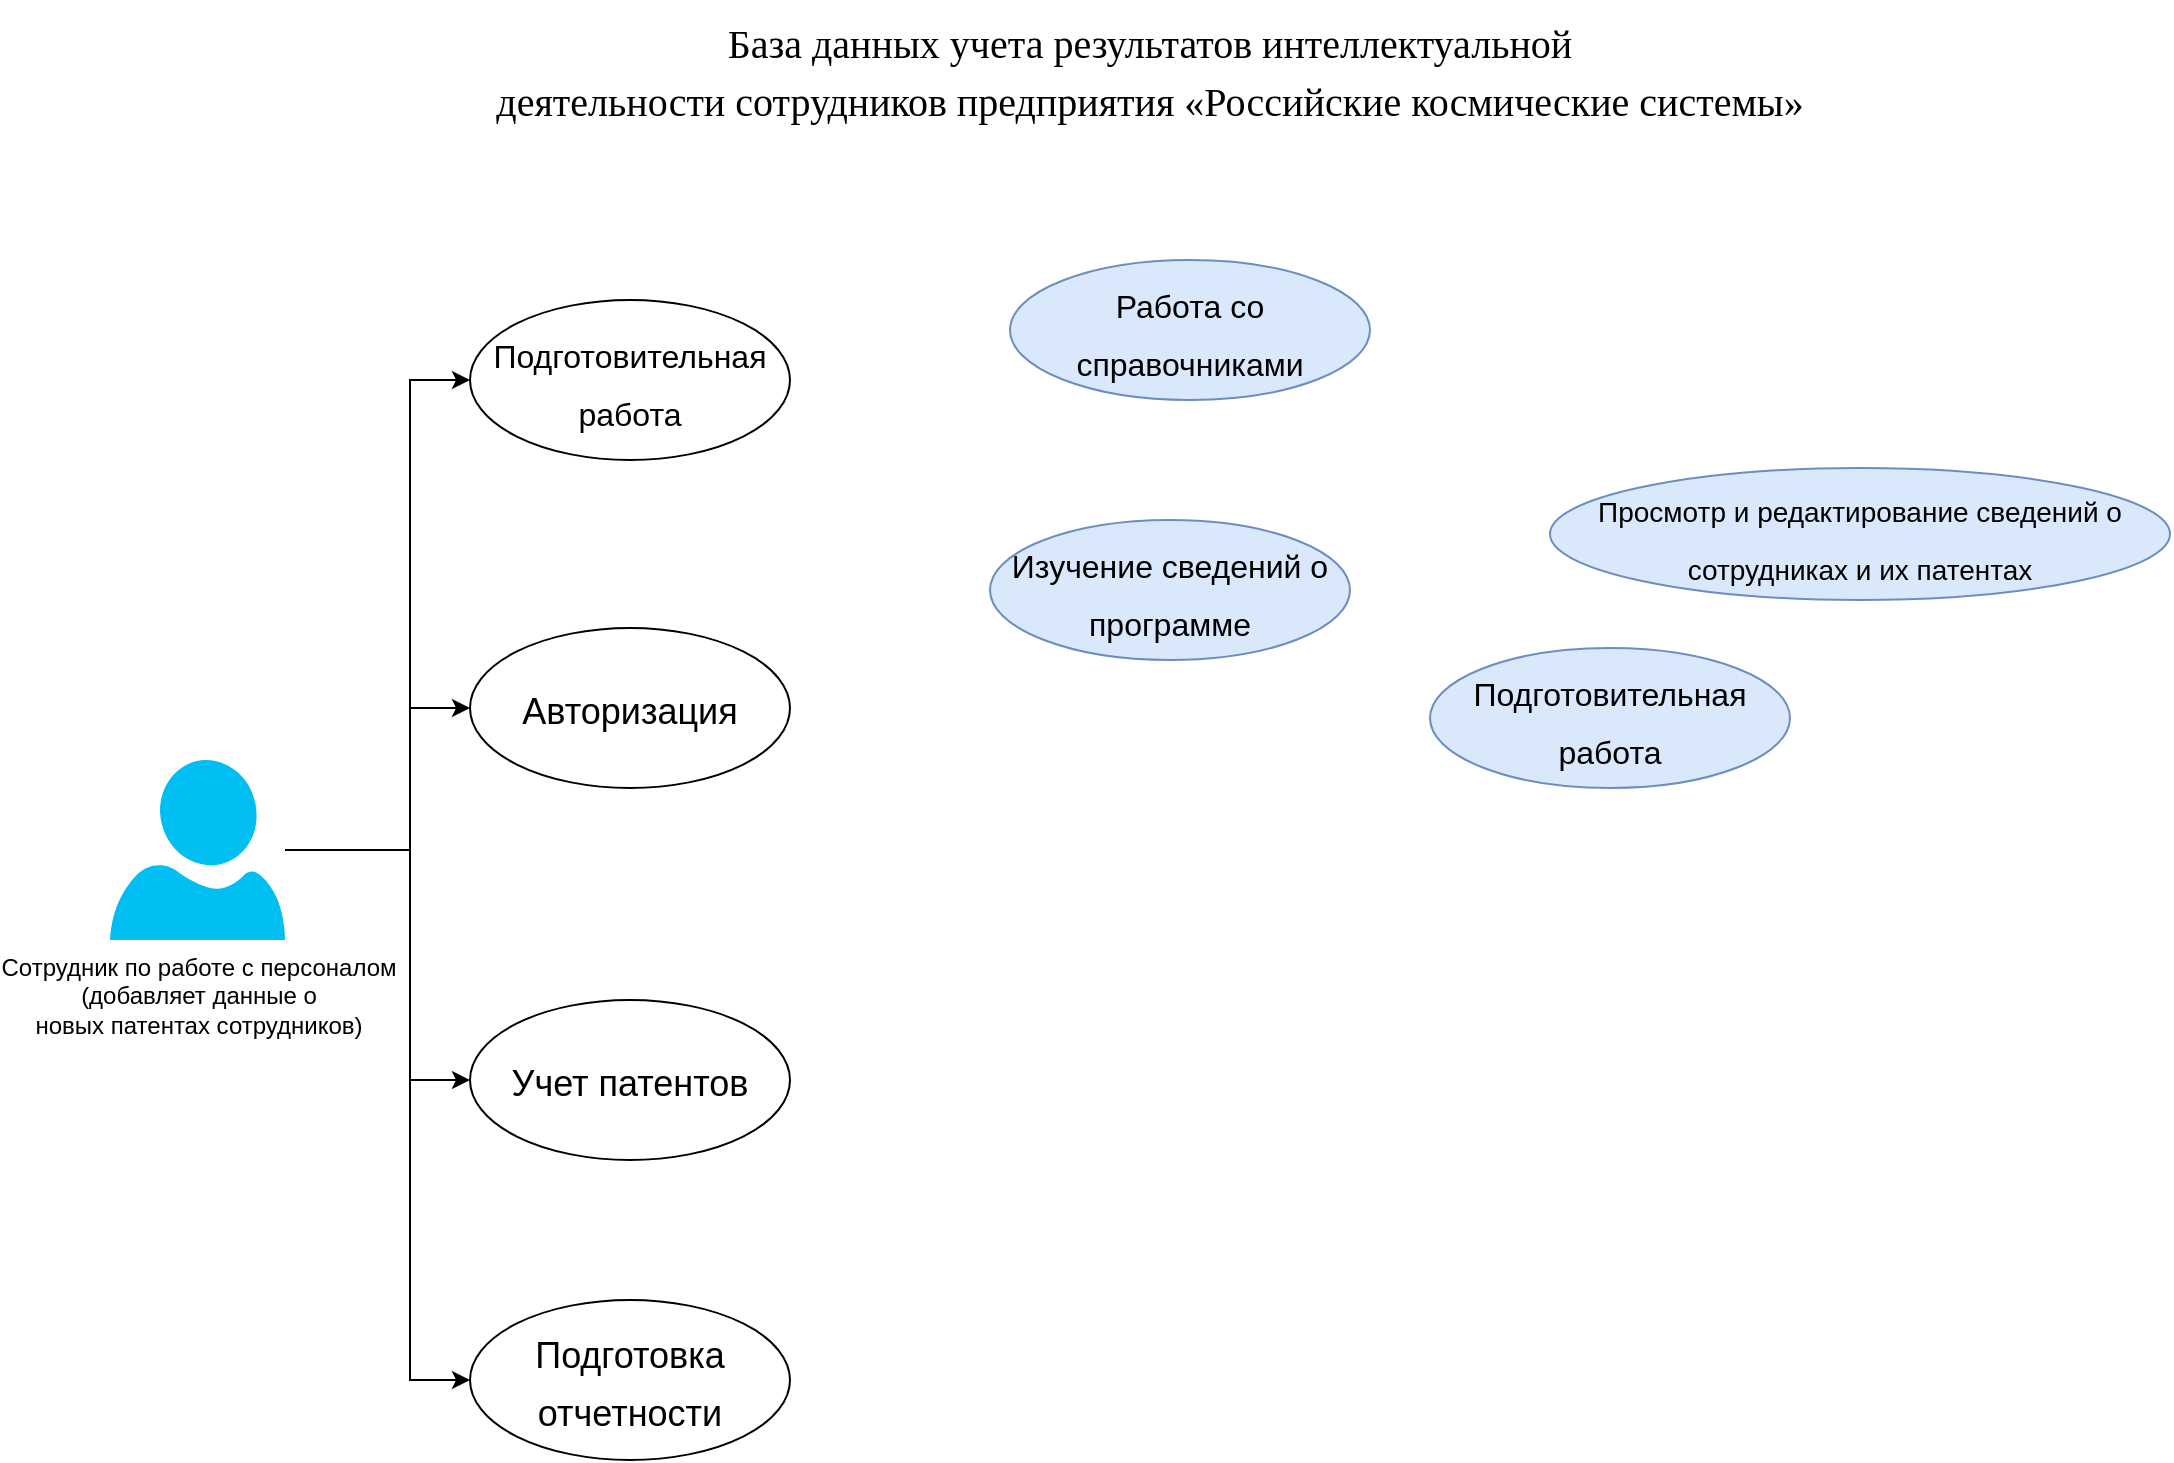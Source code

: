 <mxfile version="13.1.3" type="github"><diagram id="xEeoVOMokPCUPzb6GTdT" name="Page-1"><mxGraphModel dx="1550" dy="864" grid="1" gridSize="10" guides="1" tooltips="1" connect="1" arrows="1" fold="1" page="1" pageScale="1" pageWidth="1169" pageHeight="827" math="0" shadow="0"><root><mxCell id="0"/><mxCell id="1" parent="0"/><mxCell id="AmRJrW9hrM3cdkwGH1nl-7" style="edgeStyle=orthogonalEdgeStyle;rounded=0;orthogonalLoop=1;jettySize=auto;html=1;entryX=0;entryY=0.5;entryDx=0;entryDy=0;fontSize=24;" edge="1" parent="1" source="AmRJrW9hrM3cdkwGH1nl-1" target="AmRJrW9hrM3cdkwGH1nl-3"><mxGeometry relative="1" as="geometry"><Array as="points"><mxPoint x="210" y="485"/><mxPoint x="210" y="414"/></Array></mxGeometry></mxCell><mxCell id="AmRJrW9hrM3cdkwGH1nl-8" style="edgeStyle=orthogonalEdgeStyle;rounded=0;orthogonalLoop=1;jettySize=auto;html=1;entryX=0;entryY=0.5;entryDx=0;entryDy=0;fontSize=24;" edge="1" parent="1" source="AmRJrW9hrM3cdkwGH1nl-1" target="AmRJrW9hrM3cdkwGH1nl-5"><mxGeometry relative="1" as="geometry"><Array as="points"><mxPoint x="210" y="485"/><mxPoint x="210" y="250"/></Array></mxGeometry></mxCell><mxCell id="AmRJrW9hrM3cdkwGH1nl-9" style="edgeStyle=orthogonalEdgeStyle;rounded=0;orthogonalLoop=1;jettySize=auto;html=1;entryX=0;entryY=0.5;entryDx=0;entryDy=0;fontSize=24;" edge="1" parent="1" source="AmRJrW9hrM3cdkwGH1nl-1" target="AmRJrW9hrM3cdkwGH1nl-6"><mxGeometry relative="1" as="geometry"><Array as="points"><mxPoint x="210" y="485"/><mxPoint x="210" y="600"/></Array></mxGeometry></mxCell><mxCell id="AmRJrW9hrM3cdkwGH1nl-10" style="edgeStyle=orthogonalEdgeStyle;rounded=0;orthogonalLoop=1;jettySize=auto;html=1;entryX=0;entryY=0.5;entryDx=0;entryDy=0;fontSize=24;" edge="1" parent="1" source="AmRJrW9hrM3cdkwGH1nl-1" target="AmRJrW9hrM3cdkwGH1nl-4"><mxGeometry relative="1" as="geometry"><Array as="points"><mxPoint x="210" y="485"/><mxPoint x="210" y="750"/></Array></mxGeometry></mxCell><mxCell id="AmRJrW9hrM3cdkwGH1nl-1" value="Сотрудник по работе с персоналом&lt;br&gt;(добавляет данные о &lt;br&gt;новых патентах сотрудников)" style="verticalLabelPosition=bottom;html=1;verticalAlign=top;align=center;strokeColor=none;fillColor=#00BEF2;shape=mxgraph.azure.user;" vertex="1" parent="1"><mxGeometry x="60" y="440" width="87.5" height="90" as="geometry"/></mxCell><mxCell id="AmRJrW9hrM3cdkwGH1nl-2" value="&lt;span style=&quot;font-size: 20px ; font-family: &amp;#34;times new roman&amp;#34; , serif&quot;&gt;База данных учета результатов интеллектуальной&lt;br&gt;деятельности сотрудников предприятия «Российские космические системы&lt;/span&gt;&lt;span style=&quot;font-family: &amp;#34;times new roman&amp;#34; , serif&quot;&gt;&lt;font style=&quot;font-size: 20px&quot;&gt;»&lt;/font&gt;&lt;/span&gt;" style="text;html=1;strokeColor=none;fillColor=none;align=center;verticalAlign=middle;whiteSpace=wrap;rounded=0;fontSize=24;" vertex="1" parent="1"><mxGeometry x="250" y="60" width="660" height="70" as="geometry"/></mxCell><mxCell id="AmRJrW9hrM3cdkwGH1nl-3" value="&lt;font style=&quot;font-size: 18px&quot;&gt;Авторизация&lt;/font&gt;" style="ellipse;whiteSpace=wrap;html=1;fontSize=24;" vertex="1" parent="1"><mxGeometry x="240" y="374" width="160" height="80" as="geometry"/></mxCell><mxCell id="AmRJrW9hrM3cdkwGH1nl-4" value="&lt;font style=&quot;font-size: 18px&quot;&gt;Подготовка отчетности&lt;/font&gt;" style="ellipse;whiteSpace=wrap;html=1;fontSize=24;" vertex="1" parent="1"><mxGeometry x="240" y="710" width="160" height="80" as="geometry"/></mxCell><mxCell id="AmRJrW9hrM3cdkwGH1nl-5" value="&lt;font style=&quot;font-size: 16px&quot;&gt;Подготовительная работа&lt;/font&gt;" style="ellipse;whiteSpace=wrap;html=1;fontSize=24;" vertex="1" parent="1"><mxGeometry x="240" y="210" width="160" height="80" as="geometry"/></mxCell><mxCell id="AmRJrW9hrM3cdkwGH1nl-6" value="&lt;font style=&quot;font-size: 18px&quot;&gt;Учет патентов&lt;/font&gt;" style="ellipse;whiteSpace=wrap;html=1;fontSize=24;" vertex="1" parent="1"><mxGeometry x="240" y="560" width="160" height="80" as="geometry"/></mxCell><mxCell id="AmRJrW9hrM3cdkwGH1nl-11" value="&lt;font style=&quot;font-size: 16px&quot;&gt;Работа со справочниками&lt;/font&gt;" style="ellipse;whiteSpace=wrap;html=1;fontSize=24;fillColor=#dae8fc;strokeColor=#6c8ebf;" vertex="1" parent="1"><mxGeometry x="510" y="190" width="180" height="70" as="geometry"/></mxCell><mxCell id="AmRJrW9hrM3cdkwGH1nl-12" value="&lt;font style=&quot;font-size: 14px&quot;&gt;Просмотр и редактирование сведений о сотрудниках и их патентах&lt;/font&gt;" style="ellipse;whiteSpace=wrap;html=1;fontSize=24;fillColor=#dae8fc;strokeColor=#6c8ebf;" vertex="1" parent="1"><mxGeometry x="780" y="294" width="310" height="66" as="geometry"/></mxCell><mxCell id="AmRJrW9hrM3cdkwGH1nl-13" value="&lt;font style=&quot;font-size: 16px&quot;&gt;Изучение сведений о программе&lt;/font&gt;" style="ellipse;whiteSpace=wrap;html=1;fontSize=24;fillColor=#dae8fc;strokeColor=#6c8ebf;" vertex="1" parent="1"><mxGeometry x="500" y="320" width="180" height="70" as="geometry"/></mxCell><mxCell id="AmRJrW9hrM3cdkwGH1nl-14" value="&lt;font style=&quot;font-size: 16px&quot;&gt;Подготовительная работа&lt;/font&gt;" style="ellipse;whiteSpace=wrap;html=1;fontSize=24;fillColor=#dae8fc;strokeColor=#6c8ebf;" vertex="1" parent="1"><mxGeometry x="720" y="384" width="180" height="70" as="geometry"/></mxCell></root></mxGraphModel></diagram></mxfile>
